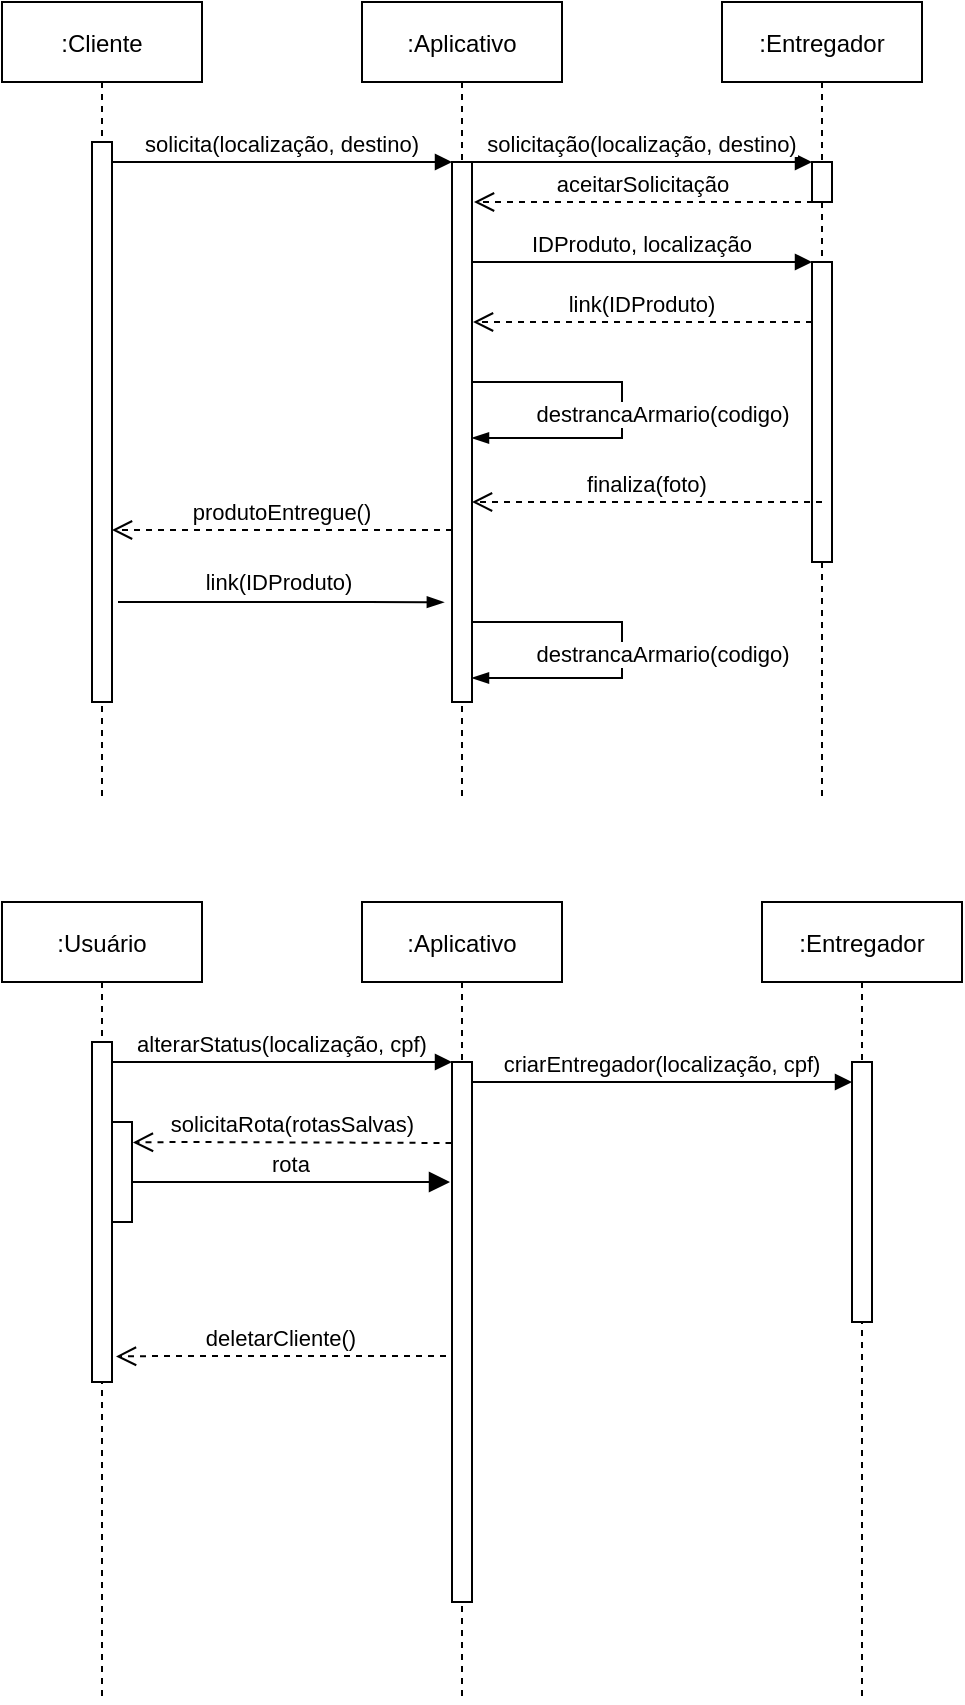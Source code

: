 <mxfile version="18.2.1" type="github">
  <diagram id="kgpKYQtTHZ0yAKxKKP6v" name="Page-1">
    <mxGraphModel dx="769" dy="423" grid="1" gridSize="10" guides="1" tooltips="1" connect="1" arrows="1" fold="1" page="1" pageScale="1" pageWidth="850" pageHeight="1100" background="#ffffff" math="0" shadow="0">
      <root>
        <mxCell id="0" />
        <mxCell id="1" parent="0" />
        <mxCell id="3nuBFxr9cyL0pnOWT2aG-1" value=":Cliente" style="shape=umlLifeline;perimeter=lifelinePerimeter;container=1;collapsible=0;recursiveResize=0;rounded=0;shadow=0;strokeWidth=1;" parent="1" vertex="1">
          <mxGeometry x="20" y="80" width="100" height="400" as="geometry" />
        </mxCell>
        <mxCell id="3nuBFxr9cyL0pnOWT2aG-2" value="" style="points=[];perimeter=orthogonalPerimeter;rounded=0;shadow=0;strokeWidth=1;" parent="3nuBFxr9cyL0pnOWT2aG-1" vertex="1">
          <mxGeometry x="45" y="70" width="10" height="280" as="geometry" />
        </mxCell>
        <mxCell id="3nuBFxr9cyL0pnOWT2aG-5" value=":Aplicativo" style="shape=umlLifeline;perimeter=lifelinePerimeter;container=1;collapsible=0;recursiveResize=0;rounded=0;shadow=0;strokeWidth=1;" parent="1" vertex="1">
          <mxGeometry x="200" y="80" width="100" height="400" as="geometry" />
        </mxCell>
        <mxCell id="3nuBFxr9cyL0pnOWT2aG-6" value="" style="points=[];perimeter=orthogonalPerimeter;rounded=0;shadow=0;strokeWidth=1;" parent="3nuBFxr9cyL0pnOWT2aG-5" vertex="1">
          <mxGeometry x="45" y="80" width="10" height="270" as="geometry" />
        </mxCell>
        <mxCell id="YM6FdypdWrKnIj3ldF_I-10" value="solicitação(localização, destino)" style="verticalAlign=bottom;endArrow=block;entryX=0;entryY=0;shadow=0;strokeWidth=1;" parent="3nuBFxr9cyL0pnOWT2aG-5" edge="1">
          <mxGeometry relative="1" as="geometry">
            <mxPoint x="55" y="80.0" as="sourcePoint" />
            <mxPoint x="225" y="80.0" as="targetPoint" />
          </mxGeometry>
        </mxCell>
        <mxCell id="YM6FdypdWrKnIj3ldF_I-15" value="IDProduto, localização" style="verticalAlign=bottom;endArrow=block;entryX=0;entryY=0;shadow=0;strokeWidth=1;" parent="3nuBFxr9cyL0pnOWT2aG-5" edge="1">
          <mxGeometry relative="1" as="geometry">
            <mxPoint x="55" y="130.0" as="sourcePoint" />
            <mxPoint x="225" y="130.0" as="targetPoint" />
          </mxGeometry>
        </mxCell>
        <mxCell id="YM6FdypdWrKnIj3ldF_I-19" style="edgeStyle=orthogonalEdgeStyle;rounded=0;orthogonalLoop=1;jettySize=auto;html=1;endArrow=blockThin;endFill=1;" parent="3nuBFxr9cyL0pnOWT2aG-5" source="3nuBFxr9cyL0pnOWT2aG-6" target="3nuBFxr9cyL0pnOWT2aG-6" edge="1">
          <mxGeometry relative="1" as="geometry">
            <mxPoint x="60" y="218" as="targetPoint" />
            <Array as="points">
              <mxPoint x="130" y="190" />
              <mxPoint x="130" y="218" />
            </Array>
          </mxGeometry>
        </mxCell>
        <mxCell id="YM6FdypdWrKnIj3ldF_I-20" value="destrancaArmario(codigo)" style="edgeLabel;html=1;align=center;verticalAlign=middle;resizable=0;points=[];" parent="YM6FdypdWrKnIj3ldF_I-19" vertex="1" connectable="0">
          <mxGeometry x="0.125" relative="1" as="geometry">
            <mxPoint x="20" y="-9" as="offset" />
          </mxGeometry>
        </mxCell>
        <mxCell id="3nuBFxr9cyL0pnOWT2aG-8" value="solicita(localização, destino)" style="verticalAlign=bottom;endArrow=block;entryX=0;entryY=0;shadow=0;strokeWidth=1;" parent="1" source="3nuBFxr9cyL0pnOWT2aG-2" target="3nuBFxr9cyL0pnOWT2aG-6" edge="1">
          <mxGeometry relative="1" as="geometry">
            <mxPoint x="175" y="160" as="sourcePoint" />
          </mxGeometry>
        </mxCell>
        <mxCell id="YM6FdypdWrKnIj3ldF_I-2" value=":Entregador" style="shape=umlLifeline;perimeter=lifelinePerimeter;container=1;collapsible=0;recursiveResize=0;rounded=0;shadow=0;strokeWidth=1;" parent="1" vertex="1">
          <mxGeometry x="380" y="80" width="100" height="400" as="geometry" />
        </mxCell>
        <mxCell id="YM6FdypdWrKnIj3ldF_I-3" value="" style="points=[];perimeter=orthogonalPerimeter;rounded=0;shadow=0;strokeWidth=1;" parent="YM6FdypdWrKnIj3ldF_I-2" vertex="1">
          <mxGeometry x="45" y="80" width="10" height="20" as="geometry" />
        </mxCell>
        <mxCell id="YM6FdypdWrKnIj3ldF_I-5" value="" style="points=[];perimeter=orthogonalPerimeter;rounded=0;shadow=0;strokeWidth=1;" parent="YM6FdypdWrKnIj3ldF_I-2" vertex="1">
          <mxGeometry x="45" y="130" width="10" height="150" as="geometry" />
        </mxCell>
        <mxCell id="YM6FdypdWrKnIj3ldF_I-16" value="link(IDProduto)" style="verticalAlign=bottom;endArrow=open;dashed=1;endSize=8;shadow=0;strokeWidth=1;" parent="YM6FdypdWrKnIj3ldF_I-2" edge="1">
          <mxGeometry relative="1" as="geometry">
            <mxPoint x="-124.5" y="160.0" as="targetPoint" />
            <mxPoint x="45" y="160.0" as="sourcePoint" />
            <Array as="points">
              <mxPoint x="-74.5" y="160" />
            </Array>
          </mxGeometry>
        </mxCell>
        <mxCell id="YM6FdypdWrKnIj3ldF_I-13" value="aceitarSolicitação" style="verticalAlign=bottom;endArrow=open;dashed=1;endSize=8;shadow=0;strokeWidth=1;" parent="1" edge="1">
          <mxGeometry relative="1" as="geometry">
            <mxPoint x="256" y="180" as="targetPoint" />
            <mxPoint x="425.5" y="180.0" as="sourcePoint" />
            <Array as="points">
              <mxPoint x="306" y="180" />
            </Array>
          </mxGeometry>
        </mxCell>
        <mxCell id="YM6FdypdWrKnIj3ldF_I-22" value="finaliza(foto)" style="verticalAlign=bottom;endArrow=open;dashed=1;endSize=8;shadow=0;strokeWidth=1;" parent="1" edge="1">
          <mxGeometry relative="1" as="geometry">
            <mxPoint x="255" y="330" as="targetPoint" />
            <mxPoint x="430" y="330" as="sourcePoint" />
            <Array as="points">
              <mxPoint x="295" y="330" />
            </Array>
          </mxGeometry>
        </mxCell>
        <mxCell id="YM6FdypdWrKnIj3ldF_I-23" value="produtoEntregue()" style="verticalAlign=bottom;endArrow=open;dashed=1;endSize=8;shadow=0;strokeWidth=1;" parent="1" edge="1">
          <mxGeometry relative="1" as="geometry">
            <mxPoint x="75" y="344" as="targetPoint" />
            <mxPoint x="245" y="344.0" as="sourcePoint" />
            <Array as="points">
              <mxPoint x="105" y="344" />
            </Array>
          </mxGeometry>
        </mxCell>
        <mxCell id="YM6FdypdWrKnIj3ldF_I-25" style="edgeStyle=orthogonalEdgeStyle;rounded=0;orthogonalLoop=1;jettySize=auto;html=1;entryX=-0.208;entryY=0.957;entryDx=0;entryDy=0;entryPerimeter=0;endArrow=blockThin;endFill=1;" parent="1" edge="1">
          <mxGeometry relative="1" as="geometry">
            <mxPoint x="78" y="380" as="sourcePoint" />
            <mxPoint x="240.92" y="380.11" as="targetPoint" />
            <Array as="points">
              <mxPoint x="203" y="380" />
              <mxPoint x="203" y="380" />
            </Array>
          </mxGeometry>
        </mxCell>
        <mxCell id="YM6FdypdWrKnIj3ldF_I-26" value="link(IDProduto)" style="edgeLabel;html=1;align=center;verticalAlign=middle;resizable=0;points=[];" parent="YM6FdypdWrKnIj3ldF_I-25" vertex="1" connectable="0">
          <mxGeometry x="-0.409" y="-1" relative="1" as="geometry">
            <mxPoint x="32" y="-11" as="offset" />
          </mxGeometry>
        </mxCell>
        <mxCell id="YM6FdypdWrKnIj3ldF_I-27" style="edgeStyle=orthogonalEdgeStyle;rounded=0;orthogonalLoop=1;jettySize=auto;html=1;endArrow=blockThin;endFill=1;" parent="1" edge="1">
          <mxGeometry relative="1" as="geometry">
            <mxPoint x="255" y="389.997" as="sourcePoint" />
            <mxPoint x="255" y="417.997" as="targetPoint" />
            <Array as="points">
              <mxPoint x="330" y="389.97" />
              <mxPoint x="330" y="417.97" />
            </Array>
          </mxGeometry>
        </mxCell>
        <mxCell id="YM6FdypdWrKnIj3ldF_I-28" value="destrancaArmario(codigo)" style="edgeLabel;html=1;align=center;verticalAlign=middle;resizable=0;points=[];" parent="YM6FdypdWrKnIj3ldF_I-27" vertex="1" connectable="0">
          <mxGeometry x="0.125" relative="1" as="geometry">
            <mxPoint x="20" y="-9" as="offset" />
          </mxGeometry>
        </mxCell>
        <mxCell id="-SCbaDf-sCpi-YkZ0BnW-1" value=":Usuário" style="shape=umlLifeline;perimeter=lifelinePerimeter;container=1;collapsible=0;recursiveResize=0;rounded=0;shadow=0;strokeWidth=1;" vertex="1" parent="1">
          <mxGeometry x="20" y="530" width="100" height="400" as="geometry" />
        </mxCell>
        <mxCell id="-SCbaDf-sCpi-YkZ0BnW-2" value="" style="points=[];perimeter=orthogonalPerimeter;rounded=0;shadow=0;strokeWidth=1;" vertex="1" parent="-SCbaDf-sCpi-YkZ0BnW-1">
          <mxGeometry x="45" y="70" width="10" height="170" as="geometry" />
        </mxCell>
        <mxCell id="-SCbaDf-sCpi-YkZ0BnW-25" value="" style="points=[];perimeter=orthogonalPerimeter;rounded=0;shadow=0;strokeWidth=1;" vertex="1" parent="-SCbaDf-sCpi-YkZ0BnW-1">
          <mxGeometry x="55" y="110" width="10" height="50" as="geometry" />
        </mxCell>
        <mxCell id="-SCbaDf-sCpi-YkZ0BnW-3" value=":Aplicativo" style="shape=umlLifeline;perimeter=lifelinePerimeter;container=1;collapsible=0;recursiveResize=0;rounded=0;shadow=0;strokeWidth=1;" vertex="1" parent="1">
          <mxGeometry x="200" y="530" width="100" height="400" as="geometry" />
        </mxCell>
        <mxCell id="-SCbaDf-sCpi-YkZ0BnW-4" value="" style="points=[];perimeter=orthogonalPerimeter;rounded=0;shadow=0;strokeWidth=1;" vertex="1" parent="-SCbaDf-sCpi-YkZ0BnW-3">
          <mxGeometry x="45" y="80" width="10" height="270" as="geometry" />
        </mxCell>
        <mxCell id="-SCbaDf-sCpi-YkZ0BnW-9" value="alterarStatus(localização, cpf)" style="verticalAlign=bottom;endArrow=block;entryX=0;entryY=0;shadow=0;strokeWidth=1;" edge="1" parent="1" source="-SCbaDf-sCpi-YkZ0BnW-2" target="-SCbaDf-sCpi-YkZ0BnW-4">
          <mxGeometry relative="1" as="geometry">
            <mxPoint x="175" y="610" as="sourcePoint" />
          </mxGeometry>
        </mxCell>
        <mxCell id="-SCbaDf-sCpi-YkZ0BnW-23" value="rota" style="verticalAlign=bottom;endArrow=block;endSize=8;shadow=0;strokeWidth=1;endFill=1;" edge="1" parent="1" source="-SCbaDf-sCpi-YkZ0BnW-25">
          <mxGeometry relative="1" as="geometry">
            <mxPoint x="244" y="670.0" as="targetPoint" />
            <mxPoint x="90" y="670" as="sourcePoint" />
            <Array as="points">
              <mxPoint x="104" y="670" />
              <mxPoint x="164" y="670" />
            </Array>
            <mxPoint as="offset" />
          </mxGeometry>
        </mxCell>
        <mxCell id="-SCbaDf-sCpi-YkZ0BnW-16" value="solicitaRota(rotasSalvas)" style="verticalAlign=bottom;endArrow=open;dashed=1;endSize=8;shadow=0;strokeWidth=1;entryX=1.046;entryY=0.204;entryDx=0;entryDy=0;entryPerimeter=0;exitX=-0.025;exitY=0.15;exitDx=0;exitDy=0;exitPerimeter=0;" edge="1" parent="1" source="-SCbaDf-sCpi-YkZ0BnW-4" target="-SCbaDf-sCpi-YkZ0BnW-25">
          <mxGeometry relative="1" as="geometry">
            <mxPoint x="90" y="650" as="targetPoint" />
            <mxPoint x="240" y="650" as="sourcePoint" />
            <Array as="points">
              <mxPoint x="110" y="650" />
            </Array>
            <mxPoint as="offset" />
          </mxGeometry>
        </mxCell>
        <mxCell id="-SCbaDf-sCpi-YkZ0BnW-27" value="deletarCliente()" style="verticalAlign=bottom;endArrow=open;dashed=1;endSize=8;shadow=0;strokeWidth=1;entryX=1.046;entryY=0.204;entryDx=0;entryDy=0;entryPerimeter=0;" edge="1" parent="1">
          <mxGeometry relative="1" as="geometry">
            <mxPoint x="77.0" y="757.2" as="targetPoint" />
            <mxPoint x="242" y="757" as="sourcePoint" />
            <Array as="points">
              <mxPoint x="101.54" y="757" />
            </Array>
            <mxPoint as="offset" />
          </mxGeometry>
        </mxCell>
        <mxCell id="-SCbaDf-sCpi-YkZ0BnW-29" value=":Entregador" style="shape=umlLifeline;perimeter=lifelinePerimeter;container=1;collapsible=0;recursiveResize=0;rounded=0;shadow=0;strokeWidth=1;" vertex="1" parent="1">
          <mxGeometry x="400" y="530" width="100" height="400" as="geometry" />
        </mxCell>
        <mxCell id="-SCbaDf-sCpi-YkZ0BnW-31" value="" style="points=[];perimeter=orthogonalPerimeter;rounded=0;shadow=0;strokeWidth=1;" vertex="1" parent="-SCbaDf-sCpi-YkZ0BnW-29">
          <mxGeometry x="45" y="80" width="10" height="130" as="geometry" />
        </mxCell>
        <mxCell id="-SCbaDf-sCpi-YkZ0BnW-33" value="criarEntregador(localização, cpf)" style="verticalAlign=bottom;endArrow=block;shadow=0;strokeWidth=1;" edge="1" parent="1" target="-SCbaDf-sCpi-YkZ0BnW-31">
          <mxGeometry relative="1" as="geometry">
            <mxPoint x="255" y="620.0" as="sourcePoint" />
            <mxPoint x="440" y="620" as="targetPoint" />
          </mxGeometry>
        </mxCell>
      </root>
    </mxGraphModel>
  </diagram>
</mxfile>
